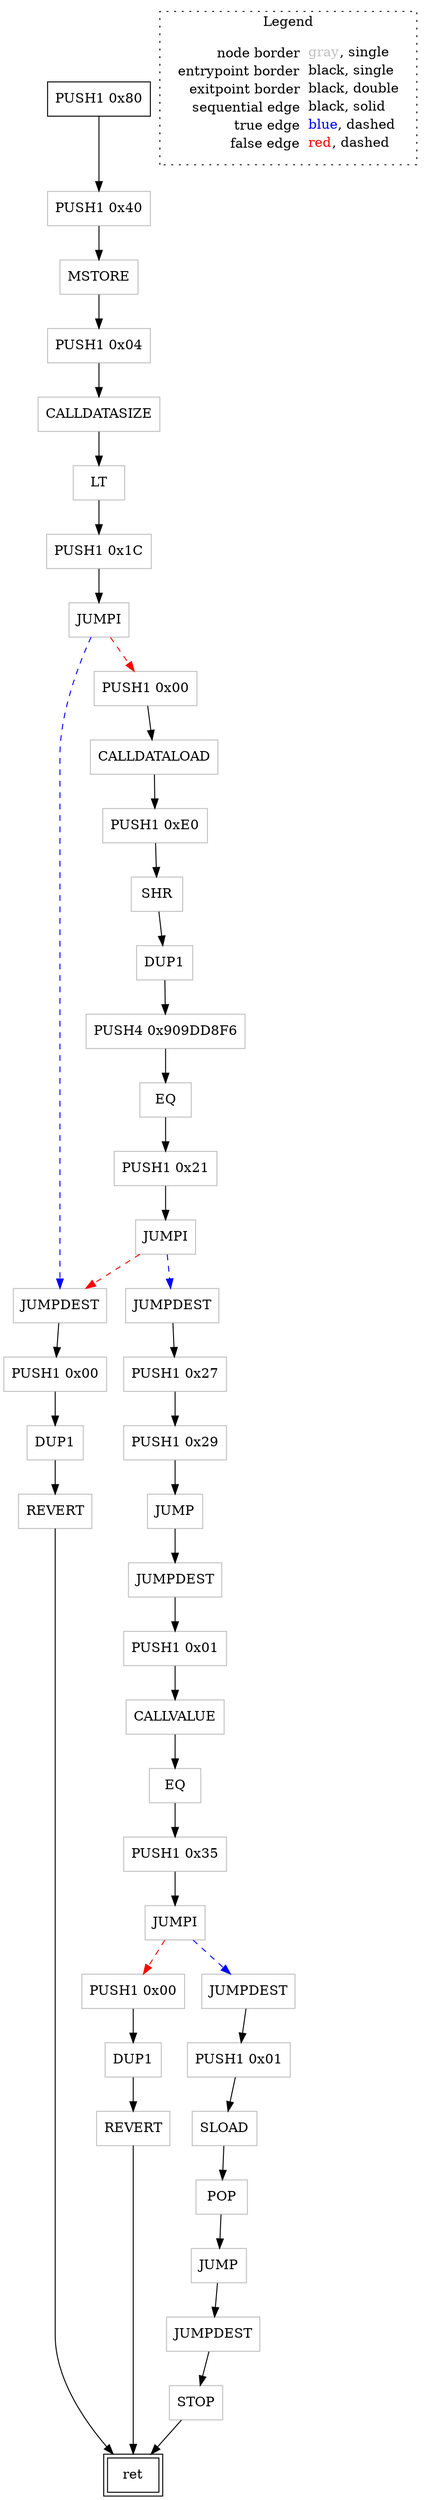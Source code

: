 digraph {
	"node0" [shape="rect",color="black",label=<PUSH1 0x80>];
	"node1" [shape="rect",color="gray",label=<MSTORE>];
	"node2" [shape="rect",color="gray",label=<PUSH1 0x00>];
	"node3" [shape="rect",color="gray",label=<PUSH1 0x35>];
	"node4" [shape="rect",color="gray",label=<CALLDATASIZE>];
	"node5" [shape="rect",color="gray",label=<LT>];
	"node6" [shape="rect",color="gray",label=<PUSH1 0x21>];
	"node7" [shape="rect",color="gray",label=<JUMPI>];
	"node8" [shape="rect",color="gray",label=<CALLDATALOAD>];
	"node9" [shape="rect",color="gray",label=<SHR>];
	"node10" [shape="rect",color="gray",label=<PUSH1 0x40>];
	"node11" [shape="rect",color="gray",label=<DUP1>];
	"node12" [shape="rect",color="gray",label=<EQ>];
	"node13" [shape="rect",color="black",peripheries="2",label=<ret>];
	"node14" [shape="rect",color="gray",label=<PUSH1 0xE0>];
	"node15" [shape="rect",color="gray",label=<JUMPI>];
	"node16" [shape="rect",color="gray",label=<PUSH1 0x00>];
	"node17" [shape="rect",color="gray",label=<JUMPDEST>];
	"node18" [shape="rect",color="gray",label=<DUP1>];
	"node19" [shape="rect",color="gray",label=<REVERT>];
	"node20" [shape="rect",color="gray",label=<JUMPDEST>];
	"node21" [shape="rect",color="gray",label=<JUMP>];
	"node22" [shape="rect",color="gray",label=<PUSH4 0x909DD8F6>];
	"node23" [shape="rect",color="gray",label=<JUMPDEST>];
	"node24" [shape="rect",color="gray",label=<PUSH1 0x01>];
	"node25" [shape="rect",color="gray",label=<STOP>];
	"node26" [shape="rect",color="gray",label=<JUMPDEST>];
	"node27" [shape="rect",color="gray",label=<PUSH1 0x04>];
	"node28" [shape="rect",color="gray",label=<CALLVALUE>];
	"node29" [shape="rect",color="gray",label=<EQ>];
	"node30" [shape="rect",color="gray",label=<JUMPI>];
	"node31" [shape="rect",color="gray",label=<PUSH1 0x00>];
	"node32" [shape="rect",color="gray",label=<DUP1>];
	"node33" [shape="rect",color="gray",label=<REVERT>];
	"node34" [shape="rect",color="gray",label=<JUMPDEST>];
	"node35" [shape="rect",color="gray",label=<SLOAD>];
	"node36" [shape="rect",color="gray",label=<POP>];
	"node37" [shape="rect",color="gray",label=<JUMP>];
	"node38" [shape="rect",color="gray",label=<PUSH1 0x29>];
	"node39" [shape="rect",color="gray",label=<PUSH1 0x1C>];
	"node40" [shape="rect",color="gray",label=<PUSH1 0x27>];
	"node41" [shape="rect",color="gray",label=<PUSH1 0x01>];
	"node1" -> "node27" [color="black"];
	"node2" -> "node32" [color="black"];
	"node3" -> "node30" [color="black"];
	"node4" -> "node5" [color="black"];
	"node5" -> "node39" [color="black"];
	"node6" -> "node15" [color="black"];
	"node7" -> "node31" [color="red",style="dashed"];
	"node7" -> "node17" [color="blue",style="dashed"];
	"node8" -> "node14" [color="black"];
	"node9" -> "node11" [color="black"];
	"node10" -> "node1" [color="black"];
	"node11" -> "node22" [color="black"];
	"node0" -> "node10" [color="black"];
	"node12" -> "node6" [color="black"];
	"node14" -> "node9" [color="black"];
	"node15" -> "node17" [color="red",style="dashed"];
	"node15" -> "node20" [color="blue",style="dashed"];
	"node16" -> "node18" [color="black"];
	"node17" -> "node16" [color="black"];
	"node18" -> "node19" [color="black"];
	"node19" -> "node13" [color="black"];
	"node20" -> "node40" [color="black"];
	"node21" -> "node26" [color="black"];
	"node22" -> "node12" [color="black"];
	"node23" -> "node25" [color="black"];
	"node24" -> "node35" [color="black"];
	"node25" -> "node13" [color="black"];
	"node26" -> "node41" [color="black"];
	"node27" -> "node4" [color="black"];
	"node28" -> "node29" [color="black"];
	"node29" -> "node3" [color="black"];
	"node30" -> "node2" [color="red",style="dashed"];
	"node30" -> "node34" [color="blue",style="dashed"];
	"node31" -> "node8" [color="black"];
	"node32" -> "node33" [color="black"];
	"node33" -> "node13" [color="black"];
	"node34" -> "node24" [color="black"];
	"node35" -> "node36" [color="black"];
	"node36" -> "node37" [color="black"];
	"node37" -> "node23" [color="black"];
	"node38" -> "node21" [color="black"];
	"node39" -> "node7" [color="black"];
	"node40" -> "node38" [color="black"];
	"node41" -> "node28" [color="black"];
subgraph cluster_legend {
	label="Legend";
	style=dotted;
	node [shape=plaintext];
	"legend" [label=<<table border="0" cellpadding="2" cellspacing="0" cellborder="0"><tr><td align="right">node border&nbsp;</td><td align="left"><font color="gray">gray</font>, single</td></tr><tr><td align="right">entrypoint border&nbsp;</td><td align="left"><font color="black">black</font>, single</td></tr><tr><td align="right">exitpoint border&nbsp;</td><td align="left"><font color="black">black</font>, double</td></tr><tr><td align="right">sequential edge&nbsp;</td><td align="left"><font color="black">black</font>, solid</td></tr><tr><td align="right">true edge&nbsp;</td><td align="left"><font color="blue">blue</font>, dashed</td></tr><tr><td align="right">false edge&nbsp;</td><td align="left"><font color="red">red</font>, dashed</td></tr></table>>];
}

}
